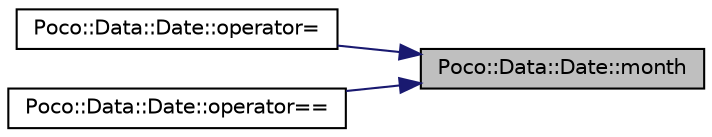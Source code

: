 digraph "Poco::Data::Date::month"
{
 // LATEX_PDF_SIZE
  edge [fontname="Helvetica",fontsize="10",labelfontname="Helvetica",labelfontsize="10"];
  node [fontname="Helvetica",fontsize="10",shape=record];
  rankdir="RL";
  Node1 [label="Poco::Data::Date::month",height=0.2,width=0.4,color="black", fillcolor="grey75", style="filled", fontcolor="black",tooltip="Returns the year."];
  Node1 -> Node2 [dir="back",color="midnightblue",fontsize="10",style="solid"];
  Node2 [label="Poco::Data::Date::operator=",height=0.2,width=0.4,color="black", fillcolor="white", style="filled",URL="$classPoco_1_1Data_1_1Date.html#aa7f1ca7967d73e09e64321f02f378864",tooltip="Assigns date."];
  Node1 -> Node3 [dir="back",color="midnightblue",fontsize="10",style="solid"];
  Node3 [label="Poco::Data::Date::operator==",height=0.2,width=0.4,color="black", fillcolor="white", style="filled",URL="$classPoco_1_1Data_1_1Date.html#a5536be61a3b46ced880e51ee50e3f24a",tooltip="Assignment operator for Var."];
}
